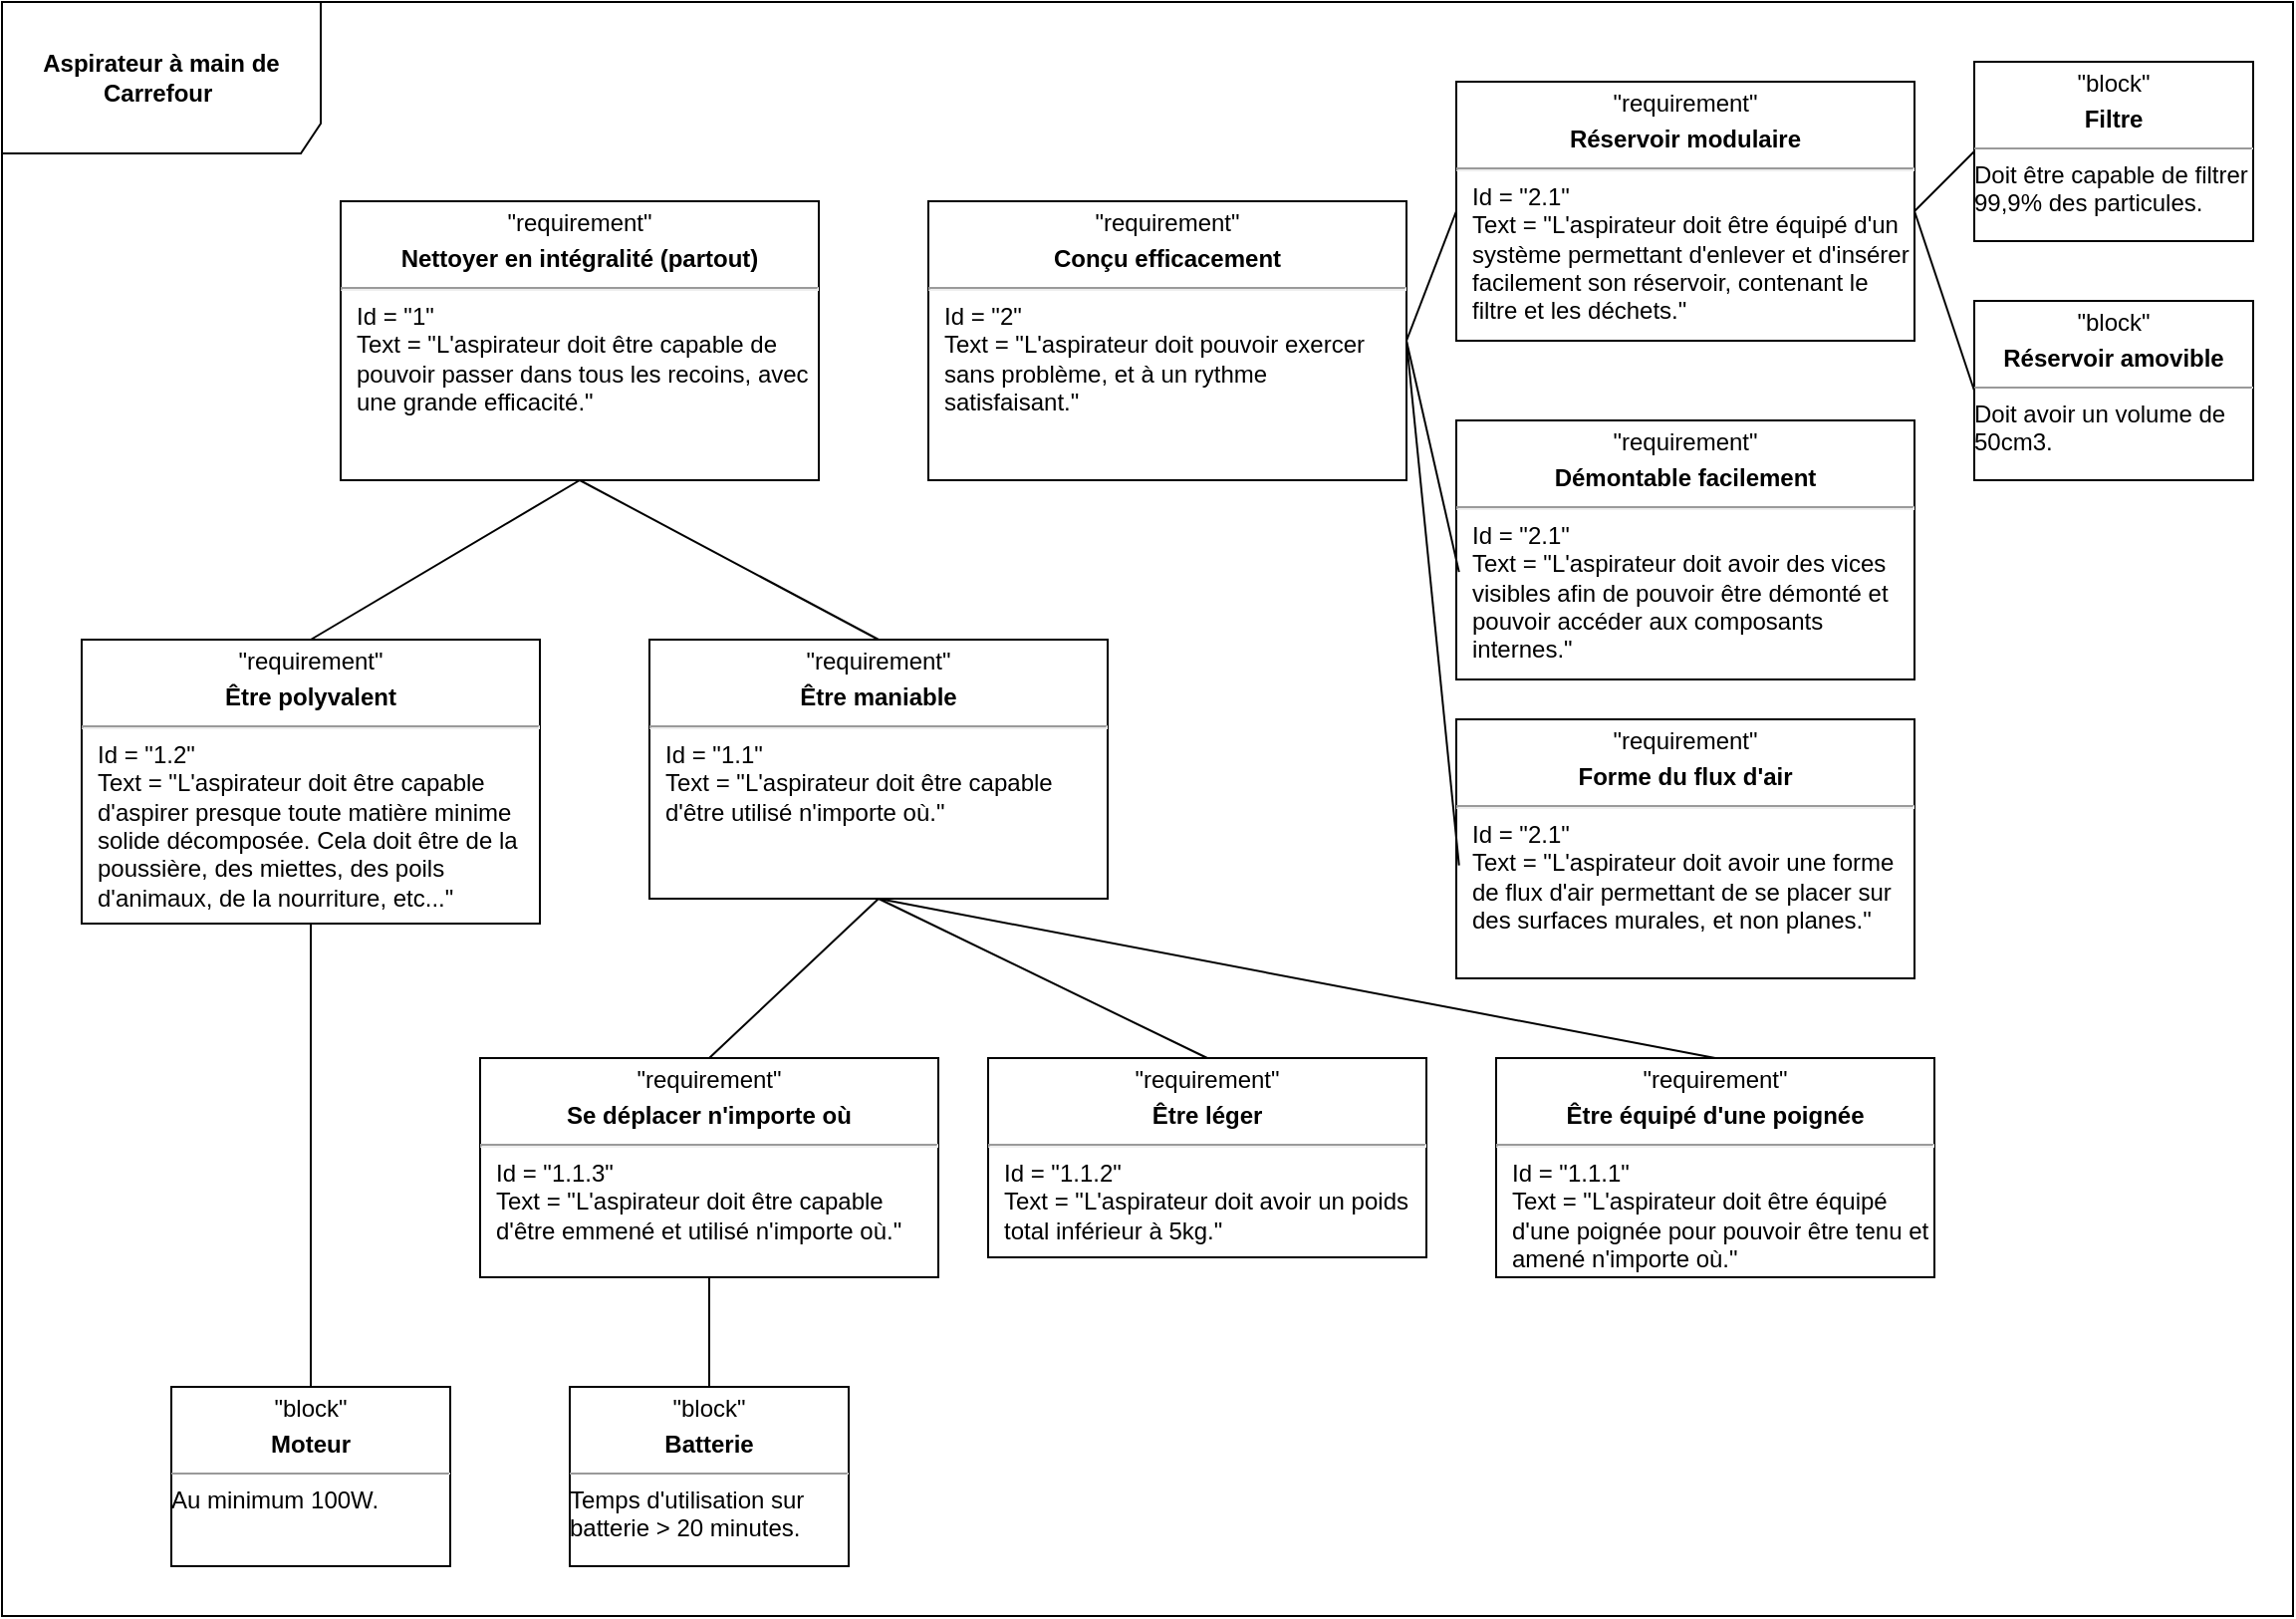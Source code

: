 <mxfile version="21.7.5" type="github">
  <diagram name="Page-1" id="l3Y4IoNmtJYJUW7Ulvv-">
    <mxGraphModel dx="2066" dy="1145" grid="1" gridSize="10" guides="1" tooltips="1" connect="1" arrows="1" fold="1" page="1" pageScale="1" pageWidth="1169" pageHeight="827" math="0" shadow="0">
      <root>
        <mxCell id="0" />
        <mxCell id="1" parent="0" />
        <mxCell id="Y3ktZRvubu_GxxncG-rJ-1" value="&lt;b&gt;Aspirateur à main de Carrefour&amp;nbsp;&lt;/b&gt;" style="shape=umlFrame;whiteSpace=wrap;html=1;pointerEvents=0;width=160;height=76;" vertex="1" parent="1">
          <mxGeometry x="10" y="10" width="1150" height="810" as="geometry" />
        </mxCell>
        <mxCell id="Y3ktZRvubu_GxxncG-rJ-2" value="&lt;p style=&quot;text-align: center; margin: 4px 0px 0px;&quot;&gt;&quot;requirement&quot;&lt;b&gt;&lt;br&gt;&lt;/b&gt;&lt;/p&gt;&lt;p style=&quot;text-align: center; margin: 4px 0px 0px;&quot;&gt;&lt;b&gt;Conçu efficacement&lt;/b&gt;&lt;/p&gt;&lt;hr&gt;&lt;p style=&quot;margin:0px;margin-left:8px;&quot;&gt;Id = &quot;2&quot;&lt;/p&gt;&lt;p style=&quot;margin:0px;margin-left:8px;&quot;&gt;Text = &quot;L&#39;aspirateur doit pouvoir exercer sans problème, et à un rythme satisfaisant.&quot;&lt;/p&gt;" style="verticalAlign=top;align=left;overflow=fill;fontSize=12;fontFamily=Helvetica;html=1;whiteSpace=wrap;" vertex="1" parent="1">
          <mxGeometry x="475" y="110" width="240" height="140" as="geometry" />
        </mxCell>
        <mxCell id="Y3ktZRvubu_GxxncG-rJ-4" value="&lt;p style=&quot;text-align: center; margin: 4px 0px 0px;&quot;&gt;&quot;requirement&quot;&lt;b&gt;&lt;br&gt;&lt;/b&gt;&lt;/p&gt;&lt;p style=&quot;text-align: center; margin: 4px 0px 0px;&quot;&gt;&lt;b&gt;Nettoyer en intégralité (partout)&lt;/b&gt;&lt;/p&gt;&lt;hr&gt;&lt;p style=&quot;margin:0px;margin-left:8px;&quot;&gt;Id = &quot;1&quot;&lt;/p&gt;&lt;p style=&quot;margin:0px;margin-left:8px;&quot;&gt;Text = &quot;L&#39;aspirateur doit être capable de pouvoir passer dans tous les recoins, avec une grande efficacité.&quot;&lt;/p&gt;" style="verticalAlign=top;align=left;overflow=fill;fontSize=12;fontFamily=Helvetica;html=1;whiteSpace=wrap;" vertex="1" parent="1">
          <mxGeometry x="180" y="110" width="240" height="140" as="geometry" />
        </mxCell>
        <mxCell id="Y3ktZRvubu_GxxncG-rJ-6" value="&lt;p style=&quot;text-align: center; margin: 4px 0px 0px;&quot;&gt;&quot;requirement&quot;&lt;b&gt;&lt;br&gt;&lt;/b&gt;&lt;/p&gt;&lt;p style=&quot;text-align: center; margin: 4px 0px 0px;&quot;&gt;&lt;b&gt;Être maniable&lt;/b&gt;&lt;br&gt;&lt;/p&gt;&lt;hr&gt;&lt;p style=&quot;margin:0px;margin-left:8px;&quot;&gt;Id = &quot;1.1&quot;&lt;/p&gt;&lt;p style=&quot;margin:0px;margin-left:8px;&quot;&gt;Text = &quot;L&#39;aspirateur doit être capable d&#39;être utilisé n&#39;importe où.&quot;&lt;/p&gt;" style="verticalAlign=top;align=left;overflow=fill;fontSize=12;fontFamily=Helvetica;html=1;whiteSpace=wrap;" vertex="1" parent="1">
          <mxGeometry x="335" y="330" width="230" height="130" as="geometry" />
        </mxCell>
        <mxCell id="Y3ktZRvubu_GxxncG-rJ-8" value="&lt;p style=&quot;margin:0px;margin-top:4px;text-align:center;&quot;&gt;&quot;block&quot;&lt;/p&gt;&lt;p style=&quot;margin:0px;margin-top:4px;text-align:center;&quot;&gt;&lt;b&gt;Batterie&lt;/b&gt;&lt;/p&gt;&lt;hr size=&quot;1&quot;&gt;&lt;div style=&quot;height:2px;&quot;&gt;Temps d&#39;utilisation sur batterie &amp;gt; 20 minutes.&lt;/div&gt;" style="verticalAlign=top;align=left;overflow=fill;fontSize=12;fontFamily=Helvetica;html=1;whiteSpace=wrap;" vertex="1" parent="1">
          <mxGeometry x="295" y="705" width="140" height="90" as="geometry" />
        </mxCell>
        <mxCell id="Y3ktZRvubu_GxxncG-rJ-11" value="" style="endArrow=none;html=1;rounded=0;entryX=0.5;entryY=0;entryDx=0;entryDy=0;exitX=0.5;exitY=1;exitDx=0;exitDy=0;" edge="1" parent="1" source="Y3ktZRvubu_GxxncG-rJ-4" target="Y3ktZRvubu_GxxncG-rJ-6">
          <mxGeometry width="50" height="50" relative="1" as="geometry">
            <mxPoint x="350" y="200" as="sourcePoint" />
            <mxPoint x="540" y="209.5" as="targetPoint" />
          </mxGeometry>
        </mxCell>
        <mxCell id="Y3ktZRvubu_GxxncG-rJ-14" value="&lt;p style=&quot;text-align: center; margin: 4px 0px 0px;&quot;&gt;&quot;requirement&quot;&lt;/p&gt;&lt;p style=&quot;text-align: center; margin: 4px 0px 0px;&quot;&gt;&lt;b&gt;Être léger&lt;/b&gt;&lt;br&gt;&lt;/p&gt;&lt;hr&gt;&lt;p style=&quot;margin:0px;margin-left:8px;&quot;&gt;Id = &quot;1.1.2&quot;&lt;/p&gt;&lt;p style=&quot;margin:0px;margin-left:8px;&quot;&gt;Text = &quot;L&#39;aspirateur doit avoir un poids total inférieur à 5kg.&quot;&lt;/p&gt;" style="verticalAlign=top;align=left;overflow=fill;fontSize=12;fontFamily=Helvetica;html=1;whiteSpace=wrap;" vertex="1" parent="1">
          <mxGeometry x="505" y="540" width="220" height="100" as="geometry" />
        </mxCell>
        <mxCell id="Y3ktZRvubu_GxxncG-rJ-19" value="&lt;p style=&quot;text-align: center; margin: 4px 0px 0px;&quot;&gt;&quot;requirement&quot;&lt;b&gt;&lt;br&gt;&lt;/b&gt;&lt;/p&gt;&lt;p style=&quot;text-align: center; margin: 4px 0px 0px;&quot;&gt;&lt;b&gt;Être polyvalent&lt;/b&gt;&lt;br&gt;&lt;/p&gt;&lt;hr&gt;&lt;p style=&quot;margin:0px;margin-left:8px;&quot;&gt;Id = &quot;1.2&quot;&lt;/p&gt;&lt;p style=&quot;margin:0px;margin-left:8px;&quot;&gt;Text = &quot;L&#39;aspirateur doit être capable d&#39;aspirer presque toute matière minime solide décomposée. Cela doit être de la poussière, des miettes, des poils d&#39;animaux, de la nourriture, etc...&quot;&lt;/p&gt;" style="verticalAlign=top;align=left;overflow=fill;fontSize=12;fontFamily=Helvetica;html=1;whiteSpace=wrap;" vertex="1" parent="1">
          <mxGeometry x="50" y="330" width="230" height="142.5" as="geometry" />
        </mxCell>
        <mxCell id="Y3ktZRvubu_GxxncG-rJ-20" value="" style="endArrow=none;html=1;rounded=0;entryX=0.5;entryY=0;entryDx=0;entryDy=0;exitX=0.5;exitY=1;exitDx=0;exitDy=0;" edge="1" parent="1" source="Y3ktZRvubu_GxxncG-rJ-6" target="Y3ktZRvubu_GxxncG-rJ-14">
          <mxGeometry width="50" height="50" relative="1" as="geometry">
            <mxPoint x="390" y="627.5" as="sourcePoint" />
            <mxPoint x="430" y="642.5" as="targetPoint" />
          </mxGeometry>
        </mxCell>
        <mxCell id="Y3ktZRvubu_GxxncG-rJ-21" value="&lt;p style=&quot;text-align: center; margin: 4px 0px 0px;&quot;&gt;&quot;requirement&quot;&lt;b&gt;&lt;br&gt;&lt;/b&gt;&lt;/p&gt;&lt;p style=&quot;text-align: center; margin: 4px 0px 0px;&quot;&gt;&lt;b&gt;Se déplacer n&#39;importe où&lt;/b&gt;&lt;br&gt;&lt;/p&gt;&lt;hr&gt;&lt;p style=&quot;margin:0px;margin-left:8px;&quot;&gt;Id = &quot;1.1.3&quot;&lt;/p&gt;&lt;p style=&quot;margin:0px;margin-left:8px;&quot;&gt;Text = &quot;L&#39;aspirateur doit être capable d&#39;être emmené et utilisé n&#39;importe où.&quot;&lt;/p&gt;" style="verticalAlign=top;align=left;overflow=fill;fontSize=12;fontFamily=Helvetica;html=1;whiteSpace=wrap;" vertex="1" parent="1">
          <mxGeometry x="250" y="540" width="230" height="110" as="geometry" />
        </mxCell>
        <mxCell id="Y3ktZRvubu_GxxncG-rJ-22" value="" style="endArrow=none;html=1;rounded=0;entryX=0.5;entryY=0;entryDx=0;entryDy=0;exitX=0.5;exitY=1;exitDx=0;exitDy=0;" edge="1" parent="1" source="Y3ktZRvubu_GxxncG-rJ-6" target="Y3ktZRvubu_GxxncG-rJ-21">
          <mxGeometry width="50" height="50" relative="1" as="geometry">
            <mxPoint x="445" y="410" as="sourcePoint" />
            <mxPoint x="485" y="365" as="targetPoint" />
          </mxGeometry>
        </mxCell>
        <mxCell id="Y3ktZRvubu_GxxncG-rJ-23" value="" style="endArrow=none;html=1;rounded=0;entryX=0.5;entryY=0;entryDx=0;entryDy=0;exitX=0.5;exitY=1;exitDx=0;exitDy=0;" edge="1" parent="1" source="Y3ktZRvubu_GxxncG-rJ-21" target="Y3ktZRvubu_GxxncG-rJ-8">
          <mxGeometry width="50" height="50" relative="1" as="geometry">
            <mxPoint x="870" y="335" as="sourcePoint" />
            <mxPoint x="910" y="440" as="targetPoint" />
          </mxGeometry>
        </mxCell>
        <mxCell id="Y3ktZRvubu_GxxncG-rJ-24" value="" style="endArrow=none;html=1;rounded=0;entryX=0.5;entryY=0;entryDx=0;entryDy=0;exitX=0.5;exitY=1;exitDx=0;exitDy=0;" edge="1" parent="1" source="Y3ktZRvubu_GxxncG-rJ-4" target="Y3ktZRvubu_GxxncG-rJ-19">
          <mxGeometry width="50" height="50" relative="1" as="geometry">
            <mxPoint x="310" y="349" as="sourcePoint" />
            <mxPoint x="360" y="349" as="targetPoint" />
          </mxGeometry>
        </mxCell>
        <mxCell id="Y3ktZRvubu_GxxncG-rJ-26" value="&lt;p style=&quot;text-align: center; margin: 4px 0px 0px;&quot;&gt;&quot;requirement&quot;&lt;/p&gt;&lt;p style=&quot;text-align: center; margin: 4px 0px 0px;&quot;&gt;&lt;b&gt;Être équipé d&#39;une poignée&lt;/b&gt;&lt;br&gt;&lt;/p&gt;&lt;hr&gt;&lt;p style=&quot;margin:0px;margin-left:8px;&quot;&gt;Id = &quot;1.1.1&quot;&lt;/p&gt;&lt;p style=&quot;margin:0px;margin-left:8px;&quot;&gt;Text = &quot;L&#39;aspirateur doit être équipé d&#39;une poignée pour pouvoir être tenu et amené n&#39;importe où.&quot;&lt;/p&gt;" style="verticalAlign=top;align=left;overflow=fill;fontSize=12;fontFamily=Helvetica;html=1;whiteSpace=wrap;" vertex="1" parent="1">
          <mxGeometry x="760" y="540" width="220" height="110" as="geometry" />
        </mxCell>
        <mxCell id="Y3ktZRvubu_GxxncG-rJ-27" value="" style="endArrow=none;html=1;rounded=0;entryX=0.5;entryY=1;entryDx=0;entryDy=0;exitX=0.5;exitY=0;exitDx=0;exitDy=0;" edge="1" parent="1" source="Y3ktZRvubu_GxxncG-rJ-26" target="Y3ktZRvubu_GxxncG-rJ-6">
          <mxGeometry width="50" height="50" relative="1" as="geometry">
            <mxPoint x="690" y="657.5" as="sourcePoint" />
            <mxPoint x="260" y="355.5" as="targetPoint" />
          </mxGeometry>
        </mxCell>
        <mxCell id="Y3ktZRvubu_GxxncG-rJ-30" value="&lt;p style=&quot;margin:0px;margin-top:4px;text-align:center;&quot;&gt;&quot;block&quot;&lt;/p&gt;&lt;p style=&quot;margin:0px;margin-top:4px;text-align:center;&quot;&gt;&lt;b&gt;Moteur&lt;/b&gt;&lt;/p&gt;&lt;hr size=&quot;1&quot;&gt;&lt;div style=&quot;height:2px;&quot;&gt;Au minimum 100W.&lt;/div&gt;" style="verticalAlign=top;align=left;overflow=fill;fontSize=12;fontFamily=Helvetica;html=1;whiteSpace=wrap;" vertex="1" parent="1">
          <mxGeometry x="95" y="705" width="140" height="90" as="geometry" />
        </mxCell>
        <mxCell id="Y3ktZRvubu_GxxncG-rJ-31" value="" style="endArrow=none;html=1;rounded=0;entryX=0.5;entryY=0;entryDx=0;entryDy=0;exitX=0.5;exitY=1;exitDx=0;exitDy=0;" edge="1" parent="1" source="Y3ktZRvubu_GxxncG-rJ-19" target="Y3ktZRvubu_GxxncG-rJ-30">
          <mxGeometry width="50" height="50" relative="1" as="geometry">
            <mxPoint x="140" y="600" as="sourcePoint" />
            <mxPoint x="140" y="655" as="targetPoint" />
          </mxGeometry>
        </mxCell>
        <mxCell id="Y3ktZRvubu_GxxncG-rJ-32" value="&lt;p style=&quot;text-align: center; margin: 4px 0px 0px;&quot;&gt;&quot;requirement&quot;&lt;b&gt;&lt;br&gt;&lt;/b&gt;&lt;/p&gt;&lt;p style=&quot;text-align: center; margin: 4px 0px 0px;&quot;&gt;&lt;b&gt;Réservoir modulaire&lt;/b&gt;&lt;br&gt;&lt;/p&gt;&lt;hr&gt;&lt;p style=&quot;margin:0px;margin-left:8px;&quot;&gt;Id = &quot;2.1&quot;&lt;/p&gt;&lt;p style=&quot;margin:0px;margin-left:8px;&quot;&gt;Text = &quot;L&#39;aspirateur doit être équipé d&#39;un système permettant d&#39;enlever et d&#39;insérer facilement son réservoir, contenant le filtre et les déchets.&quot;&lt;/p&gt;" style="verticalAlign=top;align=left;overflow=fill;fontSize=12;fontFamily=Helvetica;html=1;whiteSpace=wrap;" vertex="1" parent="1">
          <mxGeometry x="740" y="50" width="230" height="130" as="geometry" />
        </mxCell>
        <mxCell id="Y3ktZRvubu_GxxncG-rJ-33" value="" style="endArrow=none;html=1;rounded=0;entryX=0;entryY=0.5;entryDx=0;entryDy=0;exitX=1;exitY=0.5;exitDx=0;exitDy=0;" edge="1" parent="1" source="Y3ktZRvubu_GxxncG-rJ-2" target="Y3ktZRvubu_GxxncG-rJ-32">
          <mxGeometry width="50" height="50" relative="1" as="geometry">
            <mxPoint x="865" y="240" as="sourcePoint" />
            <mxPoint x="985" y="290" as="targetPoint" />
          </mxGeometry>
        </mxCell>
        <mxCell id="Y3ktZRvubu_GxxncG-rJ-34" value="&lt;p style=&quot;margin:0px;margin-top:4px;text-align:center;&quot;&gt;&quot;block&quot;&lt;/p&gt;&lt;p style=&quot;margin:0px;margin-top:4px;text-align:center;&quot;&gt;&lt;b&gt;Filtre&lt;/b&gt;&lt;/p&gt;&lt;hr size=&quot;1&quot;&gt;&lt;div style=&quot;height:2px;&quot;&gt;Doit être capable de filtrer 99,9% des particules.&lt;/div&gt;" style="verticalAlign=top;align=left;overflow=fill;fontSize=12;fontFamily=Helvetica;html=1;whiteSpace=wrap;" vertex="1" parent="1">
          <mxGeometry x="1000" y="40" width="140" height="90" as="geometry" />
        </mxCell>
        <mxCell id="Y3ktZRvubu_GxxncG-rJ-35" value="" style="endArrow=none;html=1;rounded=0;entryX=0;entryY=0.5;entryDx=0;entryDy=0;exitX=1;exitY=0.5;exitDx=0;exitDy=0;" edge="1" parent="1" source="Y3ktZRvubu_GxxncG-rJ-32" target="Y3ktZRvubu_GxxncG-rJ-34">
          <mxGeometry width="50" height="50" relative="1" as="geometry">
            <mxPoint x="1020" y="290" as="sourcePoint" />
            <mxPoint x="1055" y="290" as="targetPoint" />
          </mxGeometry>
        </mxCell>
        <mxCell id="Y3ktZRvubu_GxxncG-rJ-36" value="&lt;p style=&quot;margin:0px;margin-top:4px;text-align:center;&quot;&gt;&quot;block&quot;&lt;/p&gt;&lt;p style=&quot;margin:0px;margin-top:4px;text-align:center;&quot;&gt;&lt;b&gt;Réservoir amovible&lt;/b&gt;&lt;/p&gt;&lt;hr size=&quot;1&quot;&gt;&lt;div style=&quot;height:2px;&quot;&gt;Doit avoir un volume de 50cm3.&lt;/div&gt;" style="verticalAlign=top;align=left;overflow=fill;fontSize=12;fontFamily=Helvetica;html=1;whiteSpace=wrap;" vertex="1" parent="1">
          <mxGeometry x="1000" y="160" width="140" height="90" as="geometry" />
        </mxCell>
        <mxCell id="Y3ktZRvubu_GxxncG-rJ-37" value="" style="endArrow=none;html=1;rounded=0;entryX=0;entryY=0.5;entryDx=0;entryDy=0;exitX=1;exitY=0.5;exitDx=0;exitDy=0;" edge="1" parent="1" source="Y3ktZRvubu_GxxncG-rJ-32" target="Y3ktZRvubu_GxxncG-rJ-36">
          <mxGeometry width="50" height="50" relative="1" as="geometry">
            <mxPoint x="930" y="340" as="sourcePoint" />
            <mxPoint x="950" y="340" as="targetPoint" />
          </mxGeometry>
        </mxCell>
        <mxCell id="Y3ktZRvubu_GxxncG-rJ-39" value="&lt;p style=&quot;text-align: center; margin: 4px 0px 0px;&quot;&gt;&quot;requirement&quot;&lt;b&gt;&lt;br&gt;&lt;/b&gt;&lt;/p&gt;&lt;p style=&quot;text-align: center; margin: 4px 0px 0px;&quot;&gt;&lt;b&gt;Démontable facilement&lt;/b&gt;&lt;br&gt;&lt;/p&gt;&lt;hr&gt;&lt;p style=&quot;margin:0px;margin-left:8px;&quot;&gt;Id = &quot;2.1&quot;&lt;/p&gt;&lt;p style=&quot;margin:0px;margin-left:8px;&quot;&gt;Text = &quot;L&#39;aspirateur doit avoir des vices visibles afin de pouvoir être démonté et pouvoir accéder aux composants internes.&quot;&lt;/p&gt;" style="verticalAlign=top;align=left;overflow=fill;fontSize=12;fontFamily=Helvetica;html=1;whiteSpace=wrap;" vertex="1" parent="1">
          <mxGeometry x="740" y="220" width="230" height="130" as="geometry" />
        </mxCell>
        <mxCell id="Y3ktZRvubu_GxxncG-rJ-40" value="" style="endArrow=none;html=1;rounded=0;entryX=0.006;entryY=0.585;entryDx=0;entryDy=0;exitX=1;exitY=0.5;exitDx=0;exitDy=0;entryPerimeter=0;" edge="1" parent="1" source="Y3ktZRvubu_GxxncG-rJ-2" target="Y3ktZRvubu_GxxncG-rJ-39">
          <mxGeometry width="50" height="50" relative="1" as="geometry">
            <mxPoint x="700" y="340" as="sourcePoint" />
            <mxPoint x="735" y="340" as="targetPoint" />
          </mxGeometry>
        </mxCell>
        <mxCell id="Y3ktZRvubu_GxxncG-rJ-41" value="&lt;p style=&quot;text-align: center; margin: 4px 0px 0px;&quot;&gt;&quot;requirement&quot;&lt;b&gt;&lt;br&gt;&lt;/b&gt;&lt;/p&gt;&lt;p style=&quot;text-align: center; margin: 4px 0px 0px;&quot;&gt;&lt;b&gt;Forme du flux d&#39;air&lt;/b&gt;&lt;br&gt;&lt;/p&gt;&lt;hr&gt;&lt;p style=&quot;margin:0px;margin-left:8px;&quot;&gt;Id = &quot;2.1&quot;&lt;/p&gt;&lt;p style=&quot;margin:0px;margin-left:8px;&quot;&gt;Text = &quot;L&#39;aspirateur doit avoir une forme de flux d&#39;air permettant de se placer sur des surfaces murales, et non planes.&quot;&lt;/p&gt;" style="verticalAlign=top;align=left;overflow=fill;fontSize=12;fontFamily=Helvetica;html=1;whiteSpace=wrap;" vertex="1" parent="1">
          <mxGeometry x="740" y="370" width="230" height="130" as="geometry" />
        </mxCell>
        <mxCell id="Y3ktZRvubu_GxxncG-rJ-42" value="" style="endArrow=none;html=1;rounded=0;entryX=0.006;entryY=0.564;entryDx=0;entryDy=0;exitX=1;exitY=0.5;exitDx=0;exitDy=0;entryPerimeter=0;" edge="1" parent="1" source="Y3ktZRvubu_GxxncG-rJ-2" target="Y3ktZRvubu_GxxncG-rJ-41">
          <mxGeometry width="50" height="50" relative="1" as="geometry">
            <mxPoint x="689" y="320" as="sourcePoint" />
            <mxPoint x="715" y="436" as="targetPoint" />
          </mxGeometry>
        </mxCell>
      </root>
    </mxGraphModel>
  </diagram>
</mxfile>
